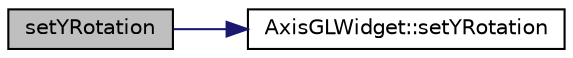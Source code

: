 digraph "setYRotation"
{
  edge [fontname="Helvetica",fontsize="10",labelfontname="Helvetica",labelfontsize="10"];
  node [fontname="Helvetica",fontsize="10",shape=record];
  rankdir="LR";
  Node1 [label="setYRotation",height=0.2,width=0.4,color="black", fillcolor="grey75", style="filled" fontcolor="black"];
  Node1 -> Node2 [color="midnightblue",fontsize="10",style="solid",fontname="Helvetica"];
  Node2 [label="AxisGLWidget::setYRotation",height=0.2,width=0.4,color="black", fillcolor="white", style="filled",URL="$class_axis_g_l_widget.html#a985f88a25d2b23ef993206a2be6be2fe"];
}
